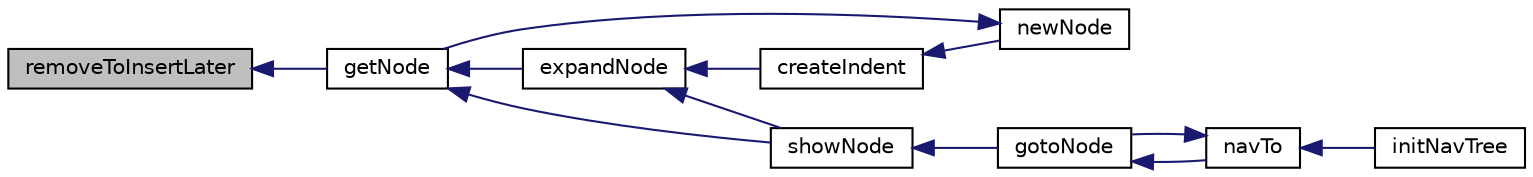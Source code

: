 digraph "removeToInsertLater"
{
  edge [fontname="Helvetica",fontsize="10",labelfontname="Helvetica",labelfontsize="10"];
  node [fontname="Helvetica",fontsize="10",shape=record];
  rankdir="LR";
  Node1 [label="removeToInsertLater",height=0.2,width=0.4,color="black", fillcolor="grey75", style="filled" fontcolor="black"];
  Node1 -> Node2 [dir="back",color="midnightblue",fontsize="10",style="solid",fontname="Helvetica"];
  Node2 [label="getNode",height=0.2,width=0.4,color="black", fillcolor="white", style="filled",URL="$navtree_8js.html#a256aa4fbee866e9227f78e82e9f258bb"];
  Node2 -> Node3 [dir="back",color="midnightblue",fontsize="10",style="solid",fontname="Helvetica"];
  Node3 [label="expandNode",height=0.2,width=0.4,color="black", fillcolor="white", style="filled",URL="$navtree_8js.html#a4eb1f166c9d93b198e1621a4c787a412"];
  Node3 -> Node4 [dir="back",color="midnightblue",fontsize="10",style="solid",fontname="Helvetica"];
  Node4 [label="createIndent",height=0.2,width=0.4,color="black", fillcolor="white", style="filled",URL="$navtree_8js.html#a4d8f406d49520a0cede2e48347a3d7aa"];
  Node4 -> Node5 [dir="back",color="midnightblue",fontsize="10",style="solid",fontname="Helvetica"];
  Node5 [label="newNode",height=0.2,width=0.4,color="black", fillcolor="white", style="filled",URL="$navtree_8js.html#aa2418b16159e9502e990f97ea6ec26c8"];
  Node5 -> Node2 [dir="back",color="midnightblue",fontsize="10",style="solid",fontname="Helvetica"];
  Node3 -> Node6 [dir="back",color="midnightblue",fontsize="10",style="solid",fontname="Helvetica"];
  Node6 [label="showNode",height=0.2,width=0.4,color="black", fillcolor="white", style="filled",URL="$navtree_8js.html#a0238ad48be94f9f5fd305ea40b8f64ab"];
  Node6 -> Node7 [dir="back",color="midnightblue",fontsize="10",style="solid",fontname="Helvetica"];
  Node7 [label="gotoNode",height=0.2,width=0.4,color="black", fillcolor="white", style="filled",URL="$navtree_8js.html#a0e6a2d65190a43246d668bba554243e5"];
  Node7 -> Node8 [dir="back",color="midnightblue",fontsize="10",style="solid",fontname="Helvetica"];
  Node8 [label="navTo",height=0.2,width=0.4,color="black", fillcolor="white", style="filled",URL="$navtree_8js.html#a21beb601032fff375100a907f32129a5"];
  Node8 -> Node7 [dir="back",color="midnightblue",fontsize="10",style="solid",fontname="Helvetica"];
  Node8 -> Node9 [dir="back",color="midnightblue",fontsize="10",style="solid",fontname="Helvetica"];
  Node9 [label="initNavTree",height=0.2,width=0.4,color="black", fillcolor="white", style="filled",URL="$navtree_8js.html#aa7b3067e7ef0044572ba86240b1e58ce"];
  Node2 -> Node6 [dir="back",color="midnightblue",fontsize="10",style="solid",fontname="Helvetica"];
}
